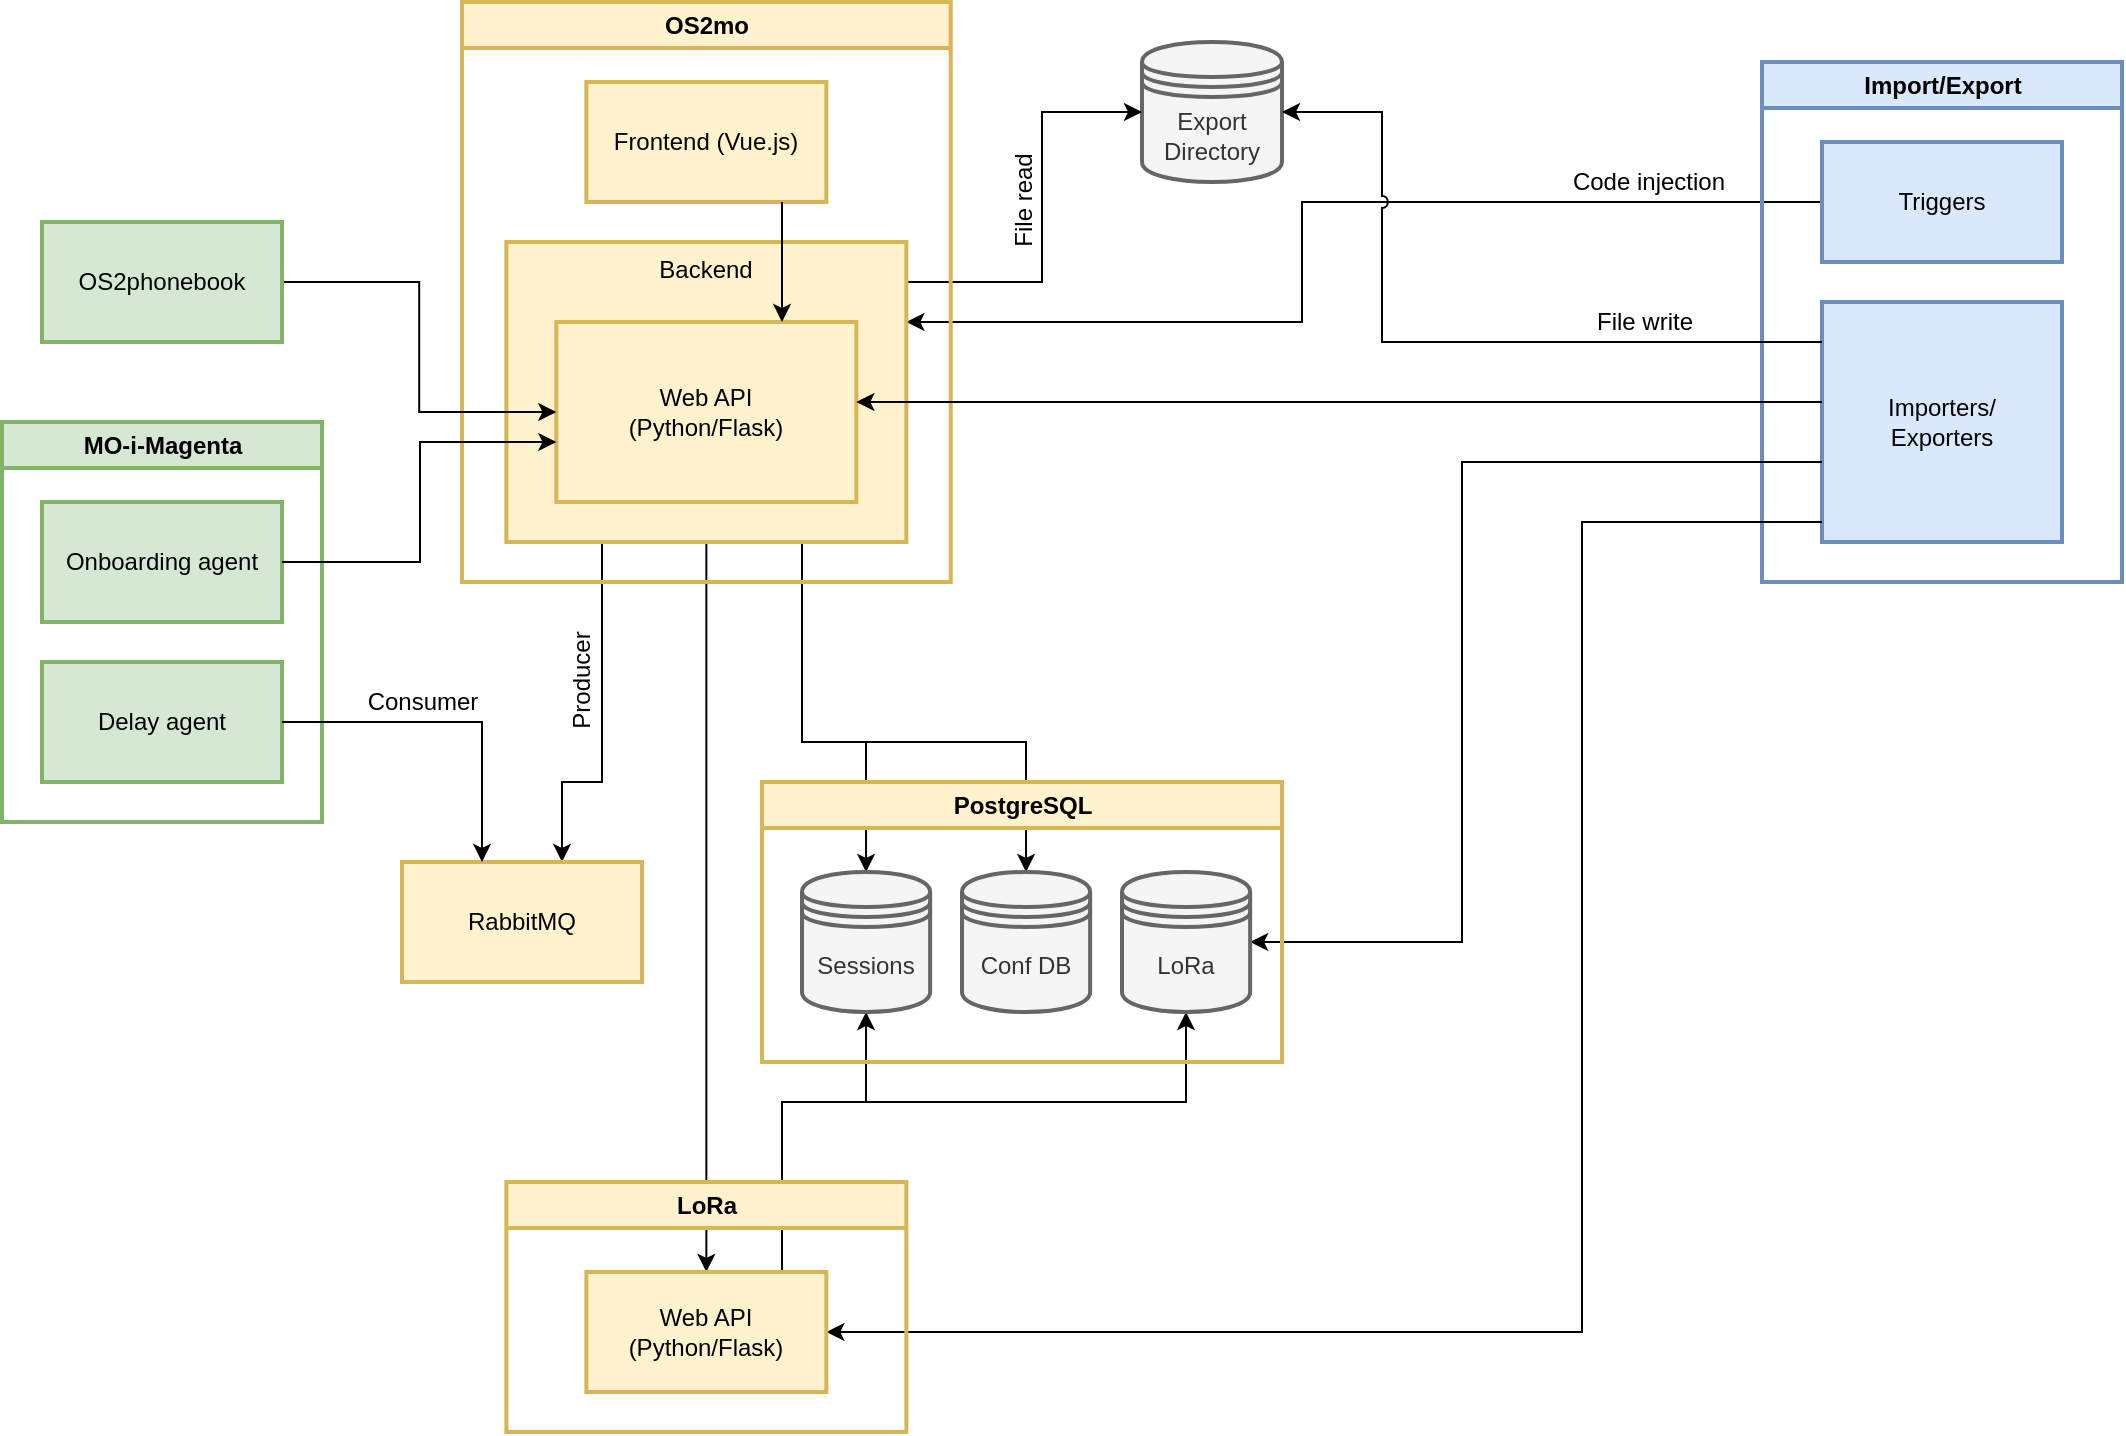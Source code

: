 <mxfile version="12.6.5" type="device"><diagram id="iRkqJnzUEUwLqx1NyI0H" name="Page-1"><mxGraphModel dx="2561" dy="773" grid="1" gridSize="10" guides="1" tooltips="1" connect="1" arrows="1" fold="1" page="1" pageScale="1" pageWidth="1169" pageHeight="827" math="0" shadow="0"><root><mxCell id="0"/><mxCell id="1" parent="0"/><mxCell id="X6NOnD37IFkfyt6IlPLK-74" style="edgeStyle=orthogonalEdgeStyle;rounded=0;comic=0;jumpStyle=arc;orthogonalLoop=1;jettySize=auto;html=1;entryX=0.5;entryY=0;entryDx=0;entryDy=0;shadow=0;startArrow=none;startFill=0;strokeColor=#000000;" parent="1" source="X6NOnD37IFkfyt6IlPLK-155" target="X6NOnD37IFkfyt6IlPLK-64" edge="1"><mxGeometry relative="1" as="geometry"/></mxCell><mxCell id="X6NOnD37IFkfyt6IlPLK-76" style="edgeStyle=orthogonalEdgeStyle;rounded=0;comic=0;jumpStyle=arc;orthogonalLoop=1;jettySize=auto;html=1;entryX=0.5;entryY=0;entryDx=0;entryDy=0;shadow=0;startArrow=none;startFill=0;strokeColor=#000000;" parent="1" source="X6NOnD37IFkfyt6IlPLK-155" target="X6NOnD37IFkfyt6IlPLK-88" edge="1"><mxGeometry relative="1" as="geometry"><Array as="points"><mxPoint x="340" y="460"/><mxPoint x="372" y="460"/></Array></mxGeometry></mxCell><mxCell id="X6NOnD37IFkfyt6IlPLK-78" style="edgeStyle=orthogonalEdgeStyle;rounded=0;comic=0;jumpStyle=arc;orthogonalLoop=1;jettySize=auto;html=1;shadow=0;startArrow=none;startFill=0;strokeColor=#000000;" parent="1" source="X6NOnD37IFkfyt6IlPLK-155" target="X6NOnD37IFkfyt6IlPLK-67" edge="1"><mxGeometry relative="1" as="geometry"><Array as="points"><mxPoint x="240" y="480"/><mxPoint x="220" y="480"/></Array></mxGeometry></mxCell><mxCell id="6JKRBIiCyezBVO0bc8E6-11" value="Producer" style="text;html=1;align=center;verticalAlign=middle;resizable=0;points=[];labelBackgroundColor=#ffffff;horizontal=0;" vertex="1" connectable="0" parent="X6NOnD37IFkfyt6IlPLK-78"><mxGeometry x="-0.581" y="-3" relative="1" as="geometry"><mxPoint x="-7" y="32" as="offset"/></mxGeometry></mxCell><mxCell id="X6NOnD37IFkfyt6IlPLK-90" style="edgeStyle=orthogonalEdgeStyle;rounded=0;comic=0;jumpStyle=arc;orthogonalLoop=1;jettySize=auto;html=1;entryX=0.5;entryY=0;entryDx=0;entryDy=0;shadow=0;startArrow=none;startFill=0;strokeColor=#000000;" parent="1" source="X6NOnD37IFkfyt6IlPLK-155" target="X6NOnD37IFkfyt6IlPLK-87" edge="1"><mxGeometry relative="1" as="geometry"><Array as="points"><mxPoint x="340" y="460"/><mxPoint x="452" y="460"/></Array></mxGeometry></mxCell><mxCell id="X6NOnD37IFkfyt6IlPLK-77" style="edgeStyle=orthogonalEdgeStyle;rounded=0;comic=0;jumpStyle=arc;orthogonalLoop=1;jettySize=auto;html=1;shadow=0;startArrow=none;startFill=0;strokeColor=#000000;" parent="1" source="X6NOnD37IFkfyt6IlPLK-64" target="X6NOnD37IFkfyt6IlPLK-66" edge="1"><mxGeometry relative="1" as="geometry"><Array as="points"><mxPoint x="330" y="640"/><mxPoint x="532" y="640"/></Array></mxGeometry></mxCell><mxCell id="X6NOnD37IFkfyt6IlPLK-91" style="edgeStyle=orthogonalEdgeStyle;rounded=0;comic=0;jumpStyle=arc;orthogonalLoop=1;jettySize=auto;html=1;exitX=1;exitY=0.5;exitDx=0;exitDy=0;entryX=0.5;entryY=1;entryDx=0;entryDy=0;shadow=0;startArrow=none;startFill=0;strokeColor=#000000;" parent="1" source="X6NOnD37IFkfyt6IlPLK-64" target="X6NOnD37IFkfyt6IlPLK-88" edge="1"><mxGeometry relative="1" as="geometry"><Array as="points"><mxPoint x="330" y="755"/><mxPoint x="330" y="640"/><mxPoint x="372" y="640"/></Array></mxGeometry></mxCell><mxCell id="X6NOnD37IFkfyt6IlPLK-67" value="RabbitMQ" style="rounded=0;whiteSpace=wrap;html=1;fillColor=#fff2cc;strokeColor=#d6b656;strokeWidth=2;" parent="1" vertex="1"><mxGeometry x="140" y="520" width="120" height="60" as="geometry"/></mxCell><mxCell id="X6NOnD37IFkfyt6IlPLK-131" style="edgeStyle=orthogonalEdgeStyle;rounded=0;orthogonalLoop=1;jettySize=auto;html=1;" parent="1" source="X6NOnD37IFkfyt6IlPLK-130" target="X6NOnD37IFkfyt6IlPLK-155" edge="1"><mxGeometry relative="1" as="geometry"><Array as="points"><mxPoint x="590" y="190"/><mxPoint x="590" y="250"/></Array></mxGeometry></mxCell><mxCell id="X6NOnD37IFkfyt6IlPLK-132" value="Code injection" style="text;align=center;verticalAlign=middle;resizable=0;points=[];labelBackgroundColor=#ffffff;labelBorderColor=none;html=1;" parent="X6NOnD37IFkfyt6IlPLK-131" vertex="1" connectable="0"><mxGeometry x="-0.062" y="-3" relative="1" as="geometry"><mxPoint x="156" y="-7" as="offset"/></mxGeometry></mxCell><mxCell id="X6NOnD37IFkfyt6IlPLK-133" value="Import/Export" style="swimlane;rounded=0;strokeColor=#6c8ebf;strokeWidth=2;fillColor=#dae8fc;html=1;startSize=23;noLabel=0;" parent="1" vertex="1"><mxGeometry x="820" y="120" width="180" height="260" as="geometry"/></mxCell><mxCell id="X6NOnD37IFkfyt6IlPLK-130" value="Triggers" style="rounded=0;whiteSpace=wrap;html=1;strokeColor=#6c8ebf;strokeWidth=2;fillColor=#dae8fc;" parent="X6NOnD37IFkfyt6IlPLK-133" vertex="1"><mxGeometry x="30" y="40" width="120" height="60" as="geometry"/></mxCell><mxCell id="X6NOnD37IFkfyt6IlPLK-134" value="Importers/&lt;br&gt;Exporters" style="rounded=0;whiteSpace=wrap;html=1;strokeColor=#6c8ebf;strokeWidth=2;fillColor=#dae8fc;" parent="X6NOnD37IFkfyt6IlPLK-133" vertex="1"><mxGeometry x="30" y="120" width="120" height="120" as="geometry"/></mxCell><mxCell id="X6NOnD37IFkfyt6IlPLK-137" style="edgeStyle=orthogonalEdgeStyle;rounded=0;orthogonalLoop=1;jettySize=auto;html=1;" parent="1" source="X6NOnD37IFkfyt6IlPLK-134" target="X6NOnD37IFkfyt6IlPLK-64" edge="1"><mxGeometry relative="1" as="geometry"><Array as="points"><mxPoint x="730" y="350"/><mxPoint x="730" y="755"/></Array></mxGeometry></mxCell><mxCell id="X6NOnD37IFkfyt6IlPLK-139" style="edgeStyle=orthogonalEdgeStyle;rounded=0;orthogonalLoop=1;jettySize=auto;html=1;" parent="1" source="X6NOnD37IFkfyt6IlPLK-134" target="X6NOnD37IFkfyt6IlPLK-66" edge="1"><mxGeometry relative="1" as="geometry"><Array as="points"><mxPoint x="670" y="320"/><mxPoint x="670" y="560"/></Array></mxGeometry></mxCell><mxCell id="X6NOnD37IFkfyt6IlPLK-117" value="PostgreSQL" style="swimlane;rounded=0;strokeColor=#d6b656;strokeWidth=2;fillColor=#fff2cc;gradientColor=none;html=1;" parent="1" vertex="1"><mxGeometry x="320" y="480" width="260" height="140" as="geometry"><mxRectangle x="320" y="480" width="110" height="23" as="alternateBounds"/></mxGeometry></mxCell><mxCell id="X6NOnD37IFkfyt6IlPLK-88" value="Sessions" style="shape=datastore;whiteSpace=wrap;html=1;fillColor=#f5f5f5;strokeColor=#666666;fontColor=#333333;rounded=0;strokeWidth=2;" parent="X6NOnD37IFkfyt6IlPLK-117" vertex="1"><mxGeometry x="19.997" y="45" width="64.068" height="70" as="geometry"/></mxCell><mxCell id="X6NOnD37IFkfyt6IlPLK-87" value="Conf DB" style="shape=datastore;whiteSpace=wrap;html=1;fillColor=#f5f5f5;strokeColor=#666666;fontColor=#333333;rounded=0;strokeWidth=2;" parent="X6NOnD37IFkfyt6IlPLK-117" vertex="1"><mxGeometry x="99.996" y="45" width="64.068" height="70" as="geometry"/></mxCell><mxCell id="X6NOnD37IFkfyt6IlPLK-66" value="LoRa" style="shape=datastore;whiteSpace=wrap;html=1;fillColor=#f5f5f5;strokeColor=#666666;fontColor=#333333;rounded=0;strokeWidth=2;" parent="X6NOnD37IFkfyt6IlPLK-117" vertex="1"><mxGeometry x="180.001" y="45" width="64.068" height="70" as="geometry"/></mxCell><mxCell id="X6NOnD37IFkfyt6IlPLK-142" value="Export&lt;br&gt;Directory" style="shape=datastore;whiteSpace=wrap;html=1;rounded=0;strokeWidth=2;fillColor=#f5f5f5;strokeColor=#666666;fontColor=#333333;" parent="1" vertex="1"><mxGeometry x="510" y="110" width="70" height="70" as="geometry"/></mxCell><mxCell id="X6NOnD37IFkfyt6IlPLK-144" style="edgeStyle=orthogonalEdgeStyle;rounded=0;jumpStyle=arc;orthogonalLoop=1;jettySize=auto;html=1;" parent="1" source="X6NOnD37IFkfyt6IlPLK-134" target="X6NOnD37IFkfyt6IlPLK-142" edge="1"><mxGeometry relative="1" as="geometry"><Array as="points"><mxPoint x="630" y="260"/><mxPoint x="630" y="145"/></Array></mxGeometry></mxCell><mxCell id="X6NOnD37IFkfyt6IlPLK-147" value="File write" style="text;html=1;align=center;verticalAlign=middle;resizable=0;points=[];labelBackgroundColor=#ffffff;" parent="X6NOnD37IFkfyt6IlPLK-144" vertex="1" connectable="0"><mxGeometry x="-0.536" y="-2" relative="1" as="geometry"><mxPoint y="-8" as="offset"/></mxGeometry></mxCell><mxCell id="X6NOnD37IFkfyt6IlPLK-145" style="edgeStyle=orthogonalEdgeStyle;rounded=0;jumpStyle=arc;orthogonalLoop=1;jettySize=auto;html=1;" parent="1" source="X6NOnD37IFkfyt6IlPLK-155" target="X6NOnD37IFkfyt6IlPLK-142" edge="1"><mxGeometry relative="1" as="geometry"><Array as="points"><mxPoint x="460" y="230"/><mxPoint x="460" y="145"/></Array></mxGeometry></mxCell><mxCell id="X6NOnD37IFkfyt6IlPLK-146" value="File read" style="text;html=1;align=center;verticalAlign=middle;resizable=0;points=[];labelBackgroundColor=#ffffff;horizontal=0;" parent="X6NOnD37IFkfyt6IlPLK-145" vertex="1" connectable="0"><mxGeometry x="-0.532" y="2" relative="1" as="geometry"><mxPoint x="10.82" y="-38" as="offset"/></mxGeometry></mxCell><mxCell id="X6NOnD37IFkfyt6IlPLK-120" value="OS2mo" style="swimlane;rounded=0;strokeColor=#d6b656;strokeWidth=2;fillColor=#fff2cc;html=1;" parent="1" vertex="1"><mxGeometry x="170" y="90" width="244.35" height="290" as="geometry"><mxRectangle x="170" y="90" width="70" height="23" as="alternateBounds"/></mxGeometry></mxCell><mxCell id="X6NOnD37IFkfyt6IlPLK-155" value="Backend" style="rounded=0;strokeColor=#d6b656;strokeWidth=2;fillColor=#fff2cc;container=1;labelPosition=center;verticalLabelPosition=middle;align=center;verticalAlign=top;spacingTop=0;html=1;whiteSpace=wrap;labelBorderColor=none;labelBackgroundColor=none;fontColor=#000000;horizontal=1;gradientColor=none;" parent="X6NOnD37IFkfyt6IlPLK-120" vertex="1"><mxGeometry x="22.18" y="120" width="200" height="150" as="geometry"><mxRectangle x="22.18" y="120" width="50" height="40" as="alternateBounds"/></mxGeometry></mxCell><mxCell id="X6NOnD37IFkfyt6IlPLK-63" value="Web API&lt;br&gt;(Python/Flask)" style="rounded=0;whiteSpace=wrap;html=1;fillColor=#fff2cc;strokeColor=#d6b656;strokeWidth=2;" parent="X6NOnD37IFkfyt6IlPLK-155" vertex="1"><mxGeometry x="25" y="40" width="150" height="90" as="geometry"/></mxCell><mxCell id="X6NOnD37IFkfyt6IlPLK-121" value="Frontend (Vue.js)" style="rounded=0;whiteSpace=wrap;html=1;fillColor=#fff2cc;strokeColor=#d6b656;strokeWidth=2;" parent="X6NOnD37IFkfyt6IlPLK-120" vertex="1"><mxGeometry x="62.18" y="40" width="120" height="60" as="geometry"/></mxCell><mxCell id="X6NOnD37IFkfyt6IlPLK-122" style="edgeStyle=orthogonalEdgeStyle;rounded=0;orthogonalLoop=1;jettySize=auto;html=1;" parent="X6NOnD37IFkfyt6IlPLK-120" source="X6NOnD37IFkfyt6IlPLK-121" target="X6NOnD37IFkfyt6IlPLK-63" edge="1"><mxGeometry relative="1" as="geometry"><Array as="points"><mxPoint x="160" y="130"/><mxPoint x="160" y="130"/></Array></mxGeometry></mxCell><mxCell id="X6NOnD37IFkfyt6IlPLK-151" style="edgeStyle=orthogonalEdgeStyle;rounded=0;jumpStyle=arc;orthogonalLoop=1;jettySize=auto;html=1;" parent="1" source="X6NOnD37IFkfyt6IlPLK-149" target="X6NOnD37IFkfyt6IlPLK-63" edge="1"><mxGeometry relative="1" as="geometry"/></mxCell><mxCell id="X6NOnD37IFkfyt6IlPLK-149" value="OS2phonebook" style="rounded=0;whiteSpace=wrap;html=1;strokeColor=#82b366;strokeWidth=2;fillColor=#d5e8d4;" parent="1" vertex="1"><mxGeometry x="-40" y="200" width="120" height="60" as="geometry"/></mxCell><mxCell id="X6NOnD37IFkfyt6IlPLK-135" style="edgeStyle=orthogonalEdgeStyle;rounded=0;orthogonalLoop=1;jettySize=auto;html=1;" parent="1" source="X6NOnD37IFkfyt6IlPLK-134" target="X6NOnD37IFkfyt6IlPLK-63" edge="1"><mxGeometry relative="1" as="geometry"><Array as="points"><mxPoint x="820" y="290"/><mxPoint x="820" y="290"/></Array></mxGeometry></mxCell><mxCell id="X6NOnD37IFkfyt6IlPLK-119" value="LoRa" style="swimlane;rounded=0;strokeColor=#d6b656;strokeWidth=2;fillColor=#fff2cc;gradientColor=none;html=1;" parent="1" vertex="1"><mxGeometry x="192.18" y="680" width="200" height="125" as="geometry"/></mxCell><mxCell id="X6NOnD37IFkfyt6IlPLK-64" value="Web API&lt;br&gt;(Python/Flask)" style="whiteSpace=wrap;html=1;fillColor=#fff2cc;strokeColor=#d6b656;rounded=0;strokeWidth=2;" parent="X6NOnD37IFkfyt6IlPLK-119" vertex="1"><mxGeometry x="40" y="45" width="120" height="60" as="geometry"/></mxCell><mxCell id="6JKRBIiCyezBVO0bc8E6-1" value="MO-i-Magenta" style="swimlane;rounded=0;strokeColor=#82b366;strokeWidth=2;fillColor=#d5e8d4;html=1;" vertex="1" parent="1"><mxGeometry x="-60" y="300" width="160" height="200" as="geometry"><mxRectangle x="-60" y="300" width="70" height="23" as="alternateBounds"/></mxGeometry></mxCell><mxCell id="6JKRBIiCyezBVO0bc8E6-7" value="Onboarding agent" style="rounded=0;whiteSpace=wrap;html=1;strokeColor=#82b366;strokeWidth=2;fillColor=#d5e8d4;" vertex="1" parent="6JKRBIiCyezBVO0bc8E6-1"><mxGeometry x="20" y="40" width="120" height="60" as="geometry"/></mxCell><mxCell id="Y3TbB1-0Hb-tec7cE7LT-1" value="Delay agent" style="rounded=0;whiteSpace=wrap;html=1;strokeColor=#82b366;strokeWidth=2;fillColor=#d5e8d4;" parent="6JKRBIiCyezBVO0bc8E6-1" vertex="1"><mxGeometry x="20" y="120" width="120" height="60" as="geometry"/></mxCell><mxCell id="6JKRBIiCyezBVO0bc8E6-8" style="edgeStyle=orthogonalEdgeStyle;rounded=0;orthogonalLoop=1;jettySize=auto;html=1;" edge="1" parent="1" source="Y3TbB1-0Hb-tec7cE7LT-1" target="X6NOnD37IFkfyt6IlPLK-67"><mxGeometry relative="1" as="geometry"><Array as="points"><mxPoint x="180" y="450"/></Array></mxGeometry></mxCell><mxCell id="6JKRBIiCyezBVO0bc8E6-12" value="Consumer" style="text;html=1;align=center;verticalAlign=middle;resizable=0;points=[];labelBackgroundColor=#ffffff;" vertex="1" connectable="0" parent="6JKRBIiCyezBVO0bc8E6-8"><mxGeometry x="-0.6" y="-4" relative="1" as="geometry"><mxPoint x="36" y="-14" as="offset"/></mxGeometry></mxCell><mxCell id="6JKRBIiCyezBVO0bc8E6-9" style="edgeStyle=orthogonalEdgeStyle;rounded=0;orthogonalLoop=1;jettySize=auto;html=1;" edge="1" parent="1" source="6JKRBIiCyezBVO0bc8E6-7" target="X6NOnD37IFkfyt6IlPLK-63"><mxGeometry relative="1" as="geometry"><Array as="points"><mxPoint x="149" y="370"/><mxPoint x="149" y="310"/></Array></mxGeometry></mxCell></root></mxGraphModel></diagram></mxfile>